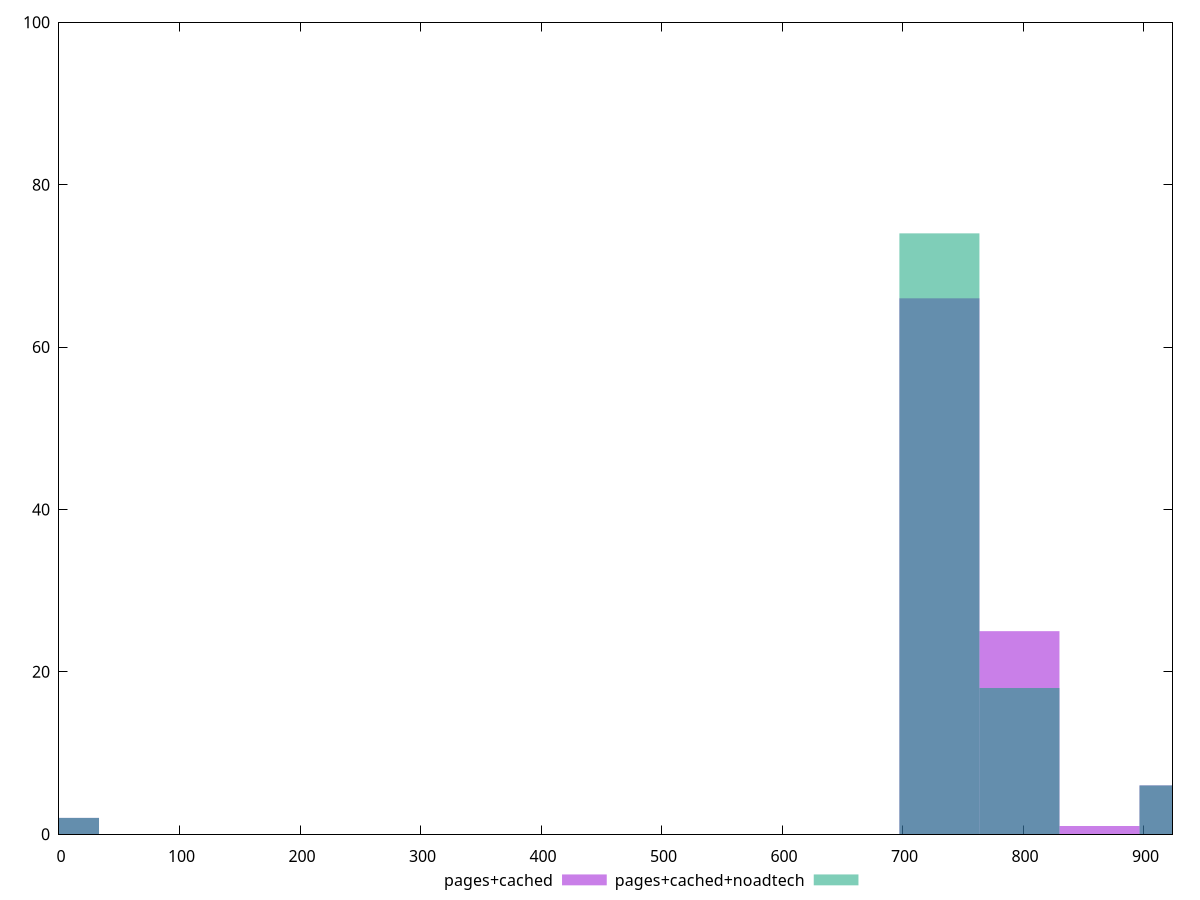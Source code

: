 reset

$pagesCached <<EOF
0 2
730.5812769003015 66
863.41423633672 1
796.9977566185107 25
929.8307160549292 6
EOF

$pagesCachedNoadtech <<EOF
0 2
796.9977566185107 18
730.5812769003015 74
929.8307160549292 6
EOF

set key outside below
set boxwidth 66.41647971820923
set xrange [0:924]
set yrange [0:100]
set trange [0:100]
set style fill transparent solid 0.5 noborder
set terminal svg size 640, 500 enhanced background rgb 'white'
set output "report_00017_2021-02-10T15-08-03.406Z/uses-rel-preload/comparison/histogram/1_vs_2.svg"

plot $pagesCached title "pages+cached" with boxes, \
     $pagesCachedNoadtech title "pages+cached+noadtech" with boxes

reset
